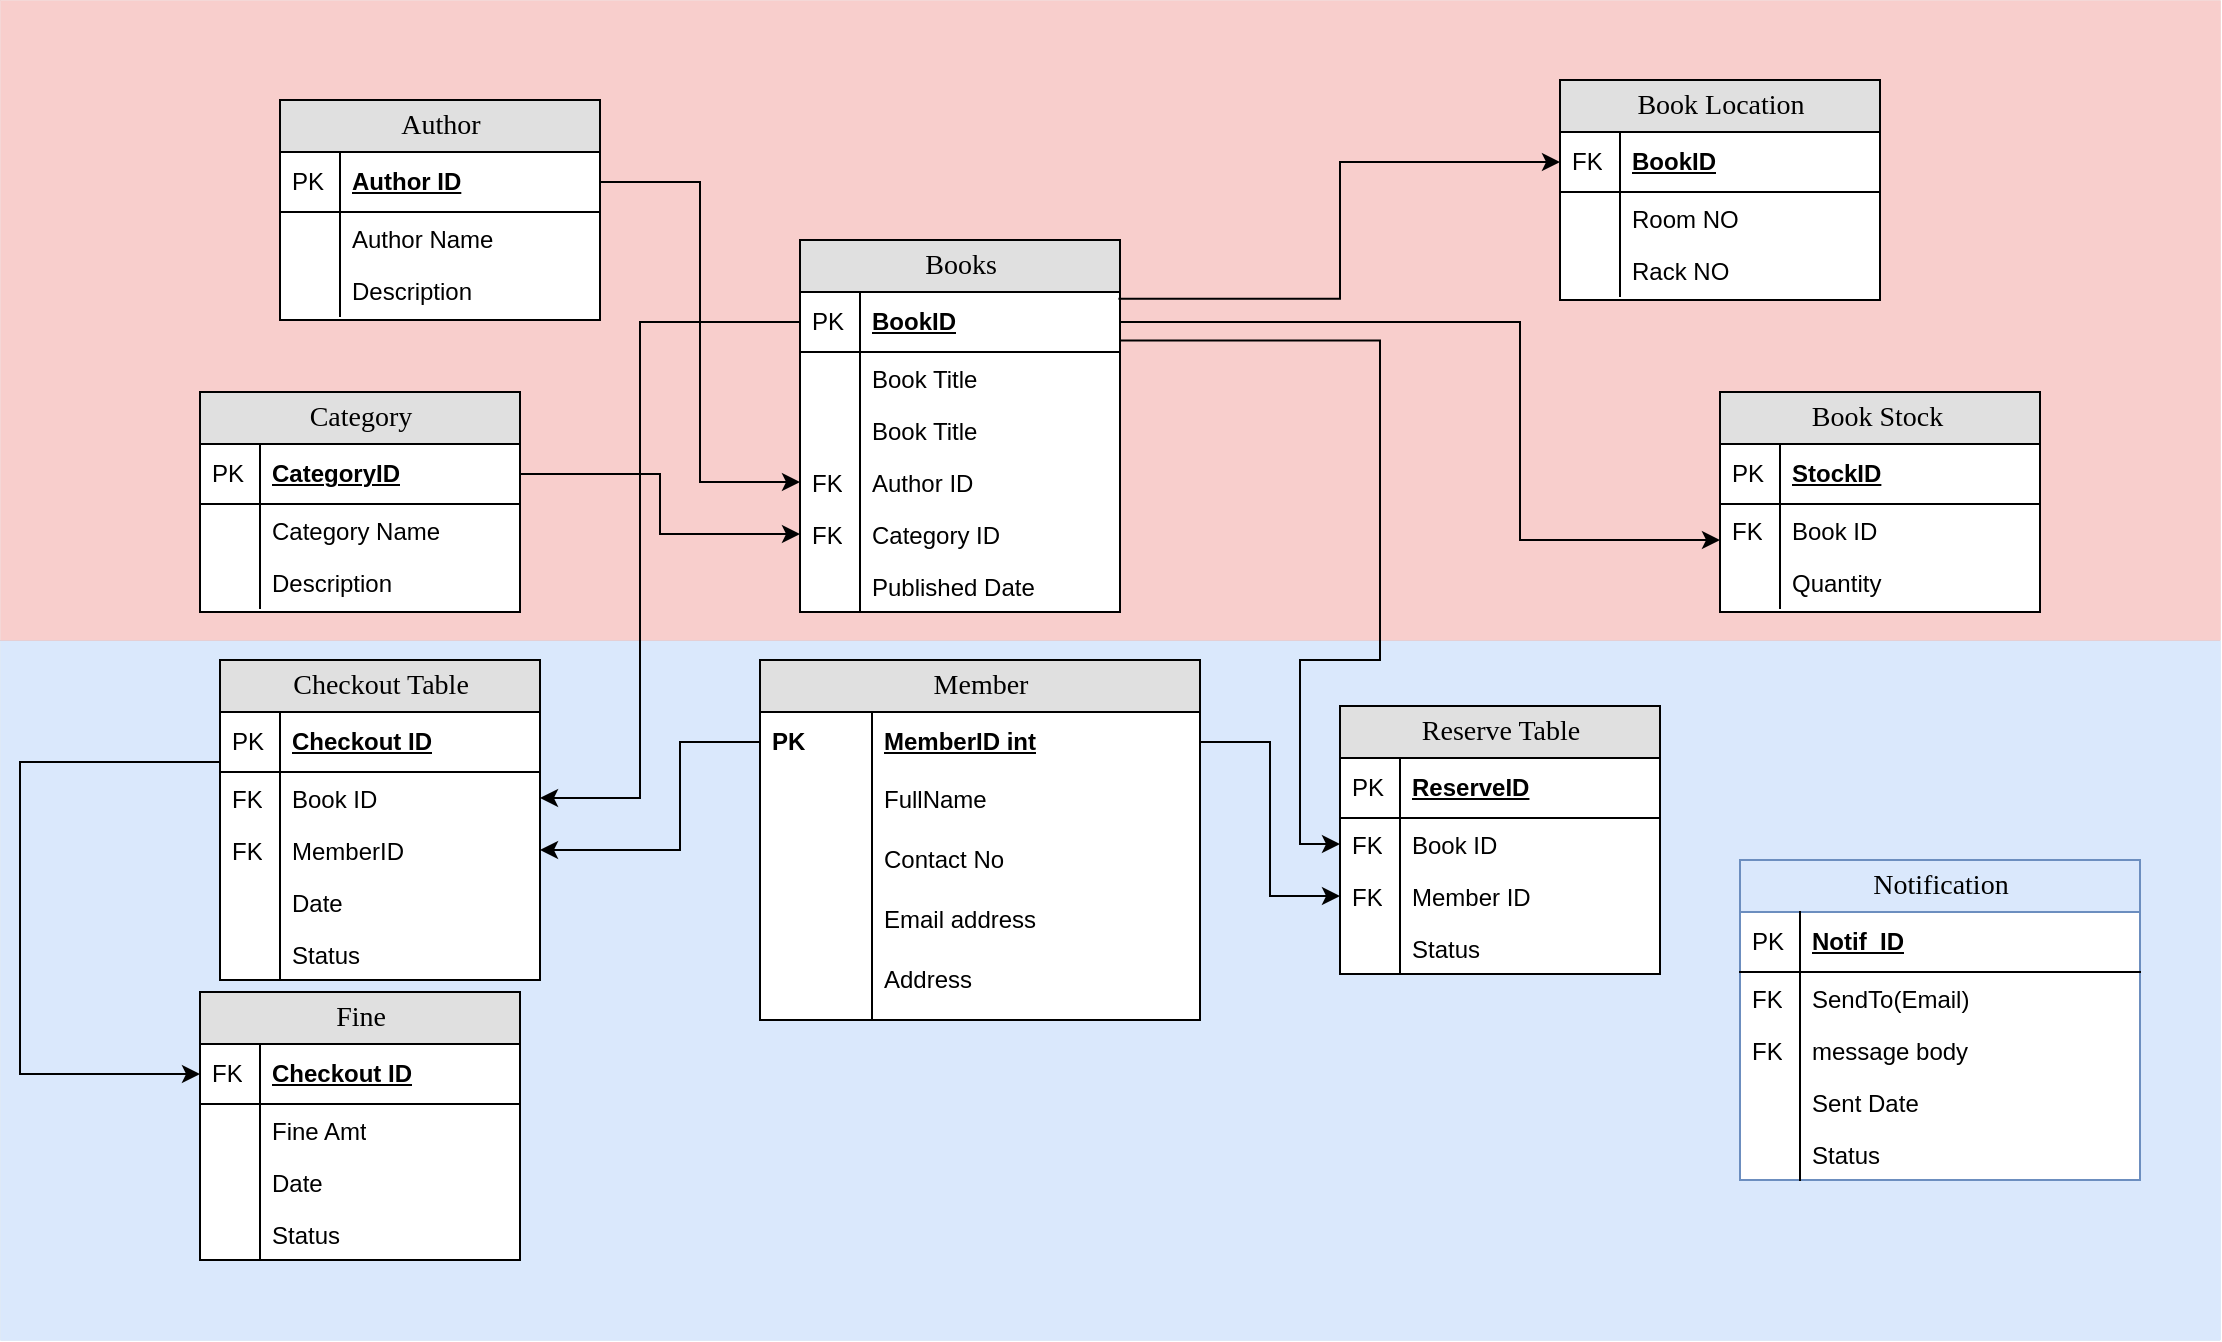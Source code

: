 <mxfile version="16.2.4" type="github">
  <diagram name="Page-1" id="e56a1550-8fbb-45ad-956c-1786394a9013">
    <mxGraphModel dx="1093" dy="1464" grid="1" gridSize="10" guides="1" tooltips="1" connect="1" arrows="1" fold="1" page="1" pageScale="1" pageWidth="1100" pageHeight="850" background="none" math="0" shadow="0">
      <root>
        <mxCell id="0" />
        <mxCell id="1" parent="0" />
        <mxCell id="zyqultt8QkaMkEBmk27H-129" value="" style="rounded=0;whiteSpace=wrap;html=1;fillColor=#dae8fc;strokeColor=#6c8ebf;strokeWidth=0;" vertex="1" parent="1">
          <mxGeometry x="10" y="270" width="1110" height="350" as="geometry" />
        </mxCell>
        <mxCell id="zyqultt8QkaMkEBmk27H-127" value="" style="rounded=0;whiteSpace=wrap;html=1;fillColor=#f8cecc;strokeColor=#b85450;strokeWidth=0;" vertex="1" parent="1">
          <mxGeometry x="10" y="-50" width="1110" height="320" as="geometry" />
        </mxCell>
        <mxCell id="2e49270ec7c68f3f-1" value="Member" style="swimlane;html=1;fontStyle=0;childLayout=stackLayout;horizontal=1;startSize=26;fillColor=#e0e0e0;horizontalStack=0;resizeParent=1;resizeLast=0;collapsible=1;marginBottom=0;swimlaneFillColor=#ffffff;align=center;rounded=0;shadow=0;comic=0;labelBackgroundColor=none;strokeWidth=1;fontFamily=Verdana;fontSize=14" parent="1" vertex="1">
          <mxGeometry x="390" y="280" width="220" height="180" as="geometry" />
        </mxCell>
        <mxCell id="2e49270ec7c68f3f-2" value="MemberID int" style="shape=partialRectangle;top=0;left=0;right=0;bottom=0;html=1;align=left;verticalAlign=middle;fillColor=none;spacingLeft=60;spacingRight=4;whiteSpace=wrap;overflow=hidden;rotatable=0;points=[[0,0.5],[1,0.5]];portConstraint=eastwest;dropTarget=0;fontStyle=5;" parent="2e49270ec7c68f3f-1" vertex="1">
          <mxGeometry y="26" width="220" height="30" as="geometry" />
        </mxCell>
        <mxCell id="2e49270ec7c68f3f-3" value="PK" style="shape=partialRectangle;fontStyle=1;top=0;left=0;bottom=0;html=1;fillColor=none;align=left;verticalAlign=middle;spacingLeft=4;spacingRight=4;whiteSpace=wrap;overflow=hidden;rotatable=0;points=[];portConstraint=eastwest;part=1;" parent="2e49270ec7c68f3f-2" vertex="1" connectable="0">
          <mxGeometry width="56" height="30" as="geometry" />
        </mxCell>
        <mxCell id="2e49270ec7c68f3f-6" value="FullName" style="shape=partialRectangle;top=0;left=0;right=0;bottom=0;html=1;align=left;verticalAlign=top;fillColor=none;spacingLeft=60;spacingRight=4;whiteSpace=wrap;overflow=hidden;rotatable=0;points=[[0,0.5],[1,0.5]];portConstraint=eastwest;dropTarget=0;" parent="2e49270ec7c68f3f-1" vertex="1">
          <mxGeometry y="56" width="220" height="30" as="geometry" />
        </mxCell>
        <mxCell id="2e49270ec7c68f3f-7" value="" style="shape=partialRectangle;top=0;left=0;bottom=0;html=1;fillColor=none;align=left;verticalAlign=top;spacingLeft=4;spacingRight=4;whiteSpace=wrap;overflow=hidden;rotatable=0;points=[];portConstraint=eastwest;part=1;" parent="2e49270ec7c68f3f-6" vertex="1" connectable="0">
          <mxGeometry width="56" height="30" as="geometry" />
        </mxCell>
        <mxCell id="zyqultt8QkaMkEBmk27H-4" value="Contact No" style="shape=partialRectangle;top=0;left=0;right=0;bottom=0;html=1;align=left;verticalAlign=top;fillColor=none;spacingLeft=60;spacingRight=4;whiteSpace=wrap;overflow=hidden;rotatable=0;points=[[0,0.5],[1,0.5]];portConstraint=eastwest;dropTarget=0;" vertex="1" parent="2e49270ec7c68f3f-1">
          <mxGeometry y="86" width="220" height="30" as="geometry" />
        </mxCell>
        <mxCell id="zyqultt8QkaMkEBmk27H-5" value="" style="shape=partialRectangle;top=0;left=0;bottom=0;html=1;fillColor=none;align=left;verticalAlign=top;spacingLeft=4;spacingRight=4;whiteSpace=wrap;overflow=hidden;rotatable=0;points=[];portConstraint=eastwest;part=1;" vertex="1" connectable="0" parent="zyqultt8QkaMkEBmk27H-4">
          <mxGeometry width="56" height="30" as="geometry" />
        </mxCell>
        <mxCell id="zyqultt8QkaMkEBmk27H-6" value="Email address" style="shape=partialRectangle;top=0;left=0;right=0;bottom=0;html=1;align=left;verticalAlign=top;fillColor=none;spacingLeft=60;spacingRight=4;whiteSpace=wrap;overflow=hidden;rotatable=0;points=[[0,0.5],[1,0.5]];portConstraint=eastwest;dropTarget=0;" vertex="1" parent="2e49270ec7c68f3f-1">
          <mxGeometry y="116" width="220" height="30" as="geometry" />
        </mxCell>
        <mxCell id="zyqultt8QkaMkEBmk27H-7" value="" style="shape=partialRectangle;top=0;left=0;bottom=0;html=1;fillColor=none;align=left;verticalAlign=top;spacingLeft=4;spacingRight=4;whiteSpace=wrap;overflow=hidden;rotatable=0;points=[];portConstraint=eastwest;part=1;" vertex="1" connectable="0" parent="zyqultt8QkaMkEBmk27H-6">
          <mxGeometry width="56" height="30" as="geometry" />
        </mxCell>
        <mxCell id="zyqultt8QkaMkEBmk27H-8" value="Address" style="shape=partialRectangle;top=0;left=0;right=0;bottom=0;html=1;align=left;verticalAlign=top;fillColor=none;spacingLeft=60;spacingRight=4;whiteSpace=wrap;overflow=hidden;rotatable=0;points=[[0,0.5],[1,0.5]];portConstraint=eastwest;dropTarget=0;" vertex="1" parent="2e49270ec7c68f3f-1">
          <mxGeometry y="146" width="220" height="34" as="geometry" />
        </mxCell>
        <mxCell id="zyqultt8QkaMkEBmk27H-9" value="" style="shape=partialRectangle;top=0;left=0;bottom=0;html=1;fillColor=none;align=left;verticalAlign=top;spacingLeft=4;spacingRight=4;whiteSpace=wrap;overflow=hidden;rotatable=0;points=[];portConstraint=eastwest;part=1;" vertex="1" connectable="0" parent="zyqultt8QkaMkEBmk27H-8">
          <mxGeometry width="56" height="34" as="geometry" />
        </mxCell>
        <mxCell id="2e49270ec7c68f3f-8" value="Books" style="swimlane;html=1;fontStyle=0;childLayout=stackLayout;horizontal=1;startSize=26;fillColor=#e0e0e0;horizontalStack=0;resizeParent=1;resizeLast=0;collapsible=1;marginBottom=0;swimlaneFillColor=#ffffff;align=center;rounded=0;shadow=0;comic=0;labelBackgroundColor=none;strokeWidth=1;fontFamily=Verdana;fontSize=14;swimlaneLine=1;" parent="1" vertex="1">
          <mxGeometry x="410" y="70" width="160" height="186" as="geometry" />
        </mxCell>
        <mxCell id="2e49270ec7c68f3f-9" value="BookID" style="shape=partialRectangle;top=0;left=0;right=0;bottom=1;html=1;align=left;verticalAlign=middle;fillColor=none;spacingLeft=34;spacingRight=4;whiteSpace=wrap;overflow=hidden;rotatable=0;points=[[0,0.5],[1,0.5]];portConstraint=eastwest;dropTarget=0;fontStyle=5;" parent="2e49270ec7c68f3f-8" vertex="1">
          <mxGeometry y="26" width="160" height="30" as="geometry" />
        </mxCell>
        <mxCell id="2e49270ec7c68f3f-10" value="PK" style="shape=partialRectangle;top=0;left=0;bottom=0;html=1;fillColor=none;align=left;verticalAlign=middle;spacingLeft=4;spacingRight=4;whiteSpace=wrap;overflow=hidden;rotatable=0;points=[];portConstraint=eastwest;part=1;" parent="2e49270ec7c68f3f-9" vertex="1" connectable="0">
          <mxGeometry width="30" height="30" as="geometry" />
        </mxCell>
        <mxCell id="zyqultt8QkaMkEBmk27H-36" value="Book Title" style="shape=partialRectangle;top=0;left=0;right=0;bottom=0;html=1;align=left;verticalAlign=top;fillColor=none;spacingLeft=34;spacingRight=4;whiteSpace=wrap;overflow=hidden;rotatable=0;points=[[0,0.5],[1,0.5]];portConstraint=eastwest;dropTarget=0;" vertex="1" parent="2e49270ec7c68f3f-8">
          <mxGeometry y="56" width="160" height="26" as="geometry" />
        </mxCell>
        <mxCell id="zyqultt8QkaMkEBmk27H-37" value="" style="shape=partialRectangle;top=0;left=0;bottom=0;html=1;fillColor=none;align=left;verticalAlign=top;spacingLeft=4;spacingRight=4;whiteSpace=wrap;overflow=hidden;rotatable=0;points=[];portConstraint=eastwest;part=1;" vertex="1" connectable="0" parent="zyqultt8QkaMkEBmk27H-36">
          <mxGeometry width="30" height="26" as="geometry" />
        </mxCell>
        <mxCell id="2e49270ec7c68f3f-11" value="Book Title" style="shape=partialRectangle;top=0;left=0;right=0;bottom=0;html=1;align=left;verticalAlign=top;fillColor=none;spacingLeft=34;spacingRight=4;whiteSpace=wrap;overflow=hidden;rotatable=0;points=[[0,0.5],[1,0.5]];portConstraint=eastwest;dropTarget=0;" parent="2e49270ec7c68f3f-8" vertex="1">
          <mxGeometry y="82" width="160" height="26" as="geometry" />
        </mxCell>
        <mxCell id="2e49270ec7c68f3f-12" value="" style="shape=partialRectangle;top=0;left=0;bottom=0;html=1;fillColor=none;align=left;verticalAlign=top;spacingLeft=4;spacingRight=4;whiteSpace=wrap;overflow=hidden;rotatable=0;points=[];portConstraint=eastwest;part=1;" parent="2e49270ec7c68f3f-11" vertex="1" connectable="0">
          <mxGeometry width="30" height="26" as="geometry" />
        </mxCell>
        <mxCell id="2e49270ec7c68f3f-13" value="Author ID" style="shape=partialRectangle;top=0;left=0;right=0;bottom=0;html=1;align=left;verticalAlign=top;fillColor=none;spacingLeft=34;spacingRight=4;whiteSpace=wrap;overflow=hidden;rotatable=0;points=[[0,0.5],[1,0.5]];portConstraint=eastwest;dropTarget=0;" parent="2e49270ec7c68f3f-8" vertex="1">
          <mxGeometry y="108" width="160" height="26" as="geometry" />
        </mxCell>
        <mxCell id="2e49270ec7c68f3f-14" value="FK" style="shape=partialRectangle;top=0;left=0;bottom=0;html=1;fillColor=none;align=left;verticalAlign=top;spacingLeft=4;spacingRight=4;whiteSpace=wrap;overflow=hidden;rotatable=0;points=[];portConstraint=eastwest;part=1;" parent="2e49270ec7c68f3f-13" vertex="1" connectable="0">
          <mxGeometry width="30" height="26" as="geometry" />
        </mxCell>
        <mxCell id="2e49270ec7c68f3f-15" value="Category ID" style="shape=partialRectangle;top=0;left=0;right=0;bottom=0;html=1;align=left;verticalAlign=top;fillColor=none;spacingLeft=34;spacingRight=4;whiteSpace=wrap;overflow=hidden;rotatable=0;points=[[0,0.5],[1,0.5]];portConstraint=eastwest;dropTarget=0;" parent="2e49270ec7c68f3f-8" vertex="1">
          <mxGeometry y="134" width="160" height="26" as="geometry" />
        </mxCell>
        <mxCell id="2e49270ec7c68f3f-16" value="FK" style="shape=partialRectangle;top=0;left=0;bottom=0;html=1;fillColor=none;align=left;verticalAlign=top;spacingLeft=4;spacingRight=4;whiteSpace=wrap;overflow=hidden;rotatable=0;points=[];portConstraint=eastwest;part=1;" parent="2e49270ec7c68f3f-15" vertex="1" connectable="0">
          <mxGeometry width="30" height="26" as="geometry" />
        </mxCell>
        <mxCell id="zyqultt8QkaMkEBmk27H-10" value="Published Date" style="shape=partialRectangle;top=0;left=0;right=0;bottom=0;html=1;align=left;verticalAlign=top;fillColor=none;spacingLeft=34;spacingRight=4;whiteSpace=wrap;overflow=hidden;rotatable=0;points=[[0,0.5],[1,0.5]];portConstraint=eastwest;dropTarget=0;" vertex="1" parent="2e49270ec7c68f3f-8">
          <mxGeometry y="160" width="160" height="26" as="geometry" />
        </mxCell>
        <mxCell id="zyqultt8QkaMkEBmk27H-11" value="" style="shape=partialRectangle;top=0;left=0;bottom=0;html=1;fillColor=none;align=left;verticalAlign=top;spacingLeft=4;spacingRight=4;whiteSpace=wrap;overflow=hidden;rotatable=0;points=[];portConstraint=eastwest;part=1;" vertex="1" connectable="0" parent="zyqultt8QkaMkEBmk27H-10">
          <mxGeometry width="30" height="26" as="geometry" />
        </mxCell>
        <mxCell id="zyqultt8QkaMkEBmk27H-24" value="Book Location" style="swimlane;html=1;fontStyle=0;childLayout=stackLayout;horizontal=1;startSize=26;fillColor=#e0e0e0;horizontalStack=0;resizeParent=1;resizeLast=0;collapsible=1;marginBottom=0;swimlaneFillColor=#ffffff;align=center;rounded=0;shadow=0;comic=0;labelBackgroundColor=none;strokeWidth=1;fontFamily=Verdana;fontSize=14;swimlaneLine=1;" vertex="1" parent="1">
          <mxGeometry x="790" y="-10" width="160" height="110" as="geometry" />
        </mxCell>
        <mxCell id="zyqultt8QkaMkEBmk27H-25" value="BookID" style="shape=partialRectangle;top=0;left=0;right=0;bottom=1;html=1;align=left;verticalAlign=middle;fillColor=none;spacingLeft=34;spacingRight=4;whiteSpace=wrap;overflow=hidden;rotatable=0;points=[[0,0.5],[1,0.5]];portConstraint=eastwest;dropTarget=0;fontStyle=5;" vertex="1" parent="zyqultt8QkaMkEBmk27H-24">
          <mxGeometry y="26" width="160" height="30" as="geometry" />
        </mxCell>
        <mxCell id="zyqultt8QkaMkEBmk27H-26" value="FK" style="shape=partialRectangle;top=0;left=0;bottom=0;html=1;fillColor=none;align=left;verticalAlign=middle;spacingLeft=4;spacingRight=4;whiteSpace=wrap;overflow=hidden;rotatable=0;points=[];portConstraint=eastwest;part=1;" vertex="1" connectable="0" parent="zyqultt8QkaMkEBmk27H-25">
          <mxGeometry width="30" height="30" as="geometry" />
        </mxCell>
        <mxCell id="zyqultt8QkaMkEBmk27H-27" value="Room NO" style="shape=partialRectangle;top=0;left=0;right=0;bottom=0;html=1;align=left;verticalAlign=top;fillColor=none;spacingLeft=34;spacingRight=4;whiteSpace=wrap;overflow=hidden;rotatable=0;points=[[0,0.5],[1,0.5]];portConstraint=eastwest;dropTarget=0;" vertex="1" parent="zyqultt8QkaMkEBmk27H-24">
          <mxGeometry y="56" width="160" height="26" as="geometry" />
        </mxCell>
        <mxCell id="zyqultt8QkaMkEBmk27H-28" value="" style="shape=partialRectangle;top=0;left=0;bottom=0;html=1;fillColor=none;align=left;verticalAlign=top;spacingLeft=4;spacingRight=4;whiteSpace=wrap;overflow=hidden;rotatable=0;points=[];portConstraint=eastwest;part=1;" vertex="1" connectable="0" parent="zyqultt8QkaMkEBmk27H-27">
          <mxGeometry width="30" height="26" as="geometry" />
        </mxCell>
        <mxCell id="zyqultt8QkaMkEBmk27H-29" value="Rack NO" style="shape=partialRectangle;top=0;left=0;right=0;bottom=0;html=1;align=left;verticalAlign=top;fillColor=none;spacingLeft=34;spacingRight=4;whiteSpace=wrap;overflow=hidden;rotatable=0;points=[[0,0.5],[1,0.5]];portConstraint=eastwest;dropTarget=0;" vertex="1" parent="zyqultt8QkaMkEBmk27H-24">
          <mxGeometry y="82" width="160" height="26" as="geometry" />
        </mxCell>
        <mxCell id="zyqultt8QkaMkEBmk27H-30" value="" style="shape=partialRectangle;top=0;left=0;bottom=0;html=1;fillColor=none;align=left;verticalAlign=top;spacingLeft=4;spacingRight=4;whiteSpace=wrap;overflow=hidden;rotatable=0;points=[];portConstraint=eastwest;part=1;" vertex="1" connectable="0" parent="zyqultt8QkaMkEBmk27H-29">
          <mxGeometry width="30" height="26" as="geometry" />
        </mxCell>
        <mxCell id="zyqultt8QkaMkEBmk27H-35" style="edgeStyle=orthogonalEdgeStyle;rounded=0;orthogonalLoop=1;jettySize=auto;html=1;exitX=0.995;exitY=0.113;exitDx=0;exitDy=0;exitPerimeter=0;entryX=0;entryY=0.5;entryDx=0;entryDy=0;" edge="1" parent="1" source="2e49270ec7c68f3f-9" target="zyqultt8QkaMkEBmk27H-25">
          <mxGeometry relative="1" as="geometry">
            <mxPoint x="750" y="39" as="targetPoint" />
          </mxGeometry>
        </mxCell>
        <mxCell id="zyqultt8QkaMkEBmk27H-41" value="Category" style="swimlane;html=1;fontStyle=0;childLayout=stackLayout;horizontal=1;startSize=26;fillColor=#e0e0e0;horizontalStack=0;resizeParent=1;resizeLast=0;collapsible=1;marginBottom=0;swimlaneFillColor=#ffffff;align=center;rounded=0;shadow=0;comic=0;labelBackgroundColor=none;strokeWidth=1;fontFamily=Verdana;fontSize=14;swimlaneLine=1;" vertex="1" parent="1">
          <mxGeometry x="110" y="146" width="160" height="110" as="geometry" />
        </mxCell>
        <mxCell id="zyqultt8QkaMkEBmk27H-42" value="CategoryID" style="shape=partialRectangle;top=0;left=0;right=0;bottom=1;html=1;align=left;verticalAlign=middle;fillColor=none;spacingLeft=34;spacingRight=4;whiteSpace=wrap;overflow=hidden;rotatable=0;points=[[0,0.5],[1,0.5]];portConstraint=eastwest;dropTarget=0;fontStyle=5;" vertex="1" parent="zyqultt8QkaMkEBmk27H-41">
          <mxGeometry y="26" width="160" height="30" as="geometry" />
        </mxCell>
        <mxCell id="zyqultt8QkaMkEBmk27H-43" value="PK" style="shape=partialRectangle;top=0;left=0;bottom=0;html=1;fillColor=none;align=left;verticalAlign=middle;spacingLeft=4;spacingRight=4;whiteSpace=wrap;overflow=hidden;rotatable=0;points=[];portConstraint=eastwest;part=1;" vertex="1" connectable="0" parent="zyqultt8QkaMkEBmk27H-42">
          <mxGeometry width="30" height="30" as="geometry" />
        </mxCell>
        <mxCell id="zyqultt8QkaMkEBmk27H-44" value="Category Name" style="shape=partialRectangle;top=0;left=0;right=0;bottom=0;html=1;align=left;verticalAlign=top;fillColor=none;spacingLeft=34;spacingRight=4;whiteSpace=wrap;overflow=hidden;rotatable=0;points=[[0,0.5],[1,0.5]];portConstraint=eastwest;dropTarget=0;" vertex="1" parent="zyqultt8QkaMkEBmk27H-41">
          <mxGeometry y="56" width="160" height="26" as="geometry" />
        </mxCell>
        <mxCell id="zyqultt8QkaMkEBmk27H-45" value="" style="shape=partialRectangle;top=0;left=0;bottom=0;html=1;fillColor=none;align=left;verticalAlign=top;spacingLeft=4;spacingRight=4;whiteSpace=wrap;overflow=hidden;rotatable=0;points=[];portConstraint=eastwest;part=1;" vertex="1" connectable="0" parent="zyqultt8QkaMkEBmk27H-44">
          <mxGeometry width="30" height="26" as="geometry" />
        </mxCell>
        <mxCell id="zyqultt8QkaMkEBmk27H-46" value="Description" style="shape=partialRectangle;top=0;left=0;right=0;bottom=0;html=1;align=left;verticalAlign=top;fillColor=none;spacingLeft=34;spacingRight=4;whiteSpace=wrap;overflow=hidden;rotatable=0;points=[[0,0.5],[1,0.5]];portConstraint=eastwest;dropTarget=0;" vertex="1" parent="zyqultt8QkaMkEBmk27H-41">
          <mxGeometry y="82" width="160" height="26" as="geometry" />
        </mxCell>
        <mxCell id="zyqultt8QkaMkEBmk27H-47" value="" style="shape=partialRectangle;top=0;left=0;bottom=0;html=1;fillColor=none;align=left;verticalAlign=top;spacingLeft=4;spacingRight=4;whiteSpace=wrap;overflow=hidden;rotatable=0;points=[];portConstraint=eastwest;part=1;" vertex="1" connectable="0" parent="zyqultt8QkaMkEBmk27H-46">
          <mxGeometry width="30" height="26" as="geometry" />
        </mxCell>
        <mxCell id="zyqultt8QkaMkEBmk27H-56" style="edgeStyle=orthogonalEdgeStyle;rounded=0;orthogonalLoop=1;jettySize=auto;html=1;exitX=1;exitY=0.5;exitDx=0;exitDy=0;" edge="1" parent="1" source="zyqultt8QkaMkEBmk27H-42" target="2e49270ec7c68f3f-15">
          <mxGeometry relative="1" as="geometry" />
        </mxCell>
        <mxCell id="zyqultt8QkaMkEBmk27H-57" value="Author" style="swimlane;html=1;fontStyle=0;childLayout=stackLayout;horizontal=1;startSize=26;fillColor=#e0e0e0;horizontalStack=0;resizeParent=1;resizeLast=0;collapsible=1;marginBottom=0;swimlaneFillColor=#ffffff;align=center;rounded=0;shadow=0;comic=0;labelBackgroundColor=none;strokeWidth=1;fontFamily=Verdana;fontSize=14;swimlaneLine=1;" vertex="1" parent="1">
          <mxGeometry x="150" width="160" height="110" as="geometry" />
        </mxCell>
        <mxCell id="zyqultt8QkaMkEBmk27H-58" value="Author ID" style="shape=partialRectangle;top=0;left=0;right=0;bottom=1;html=1;align=left;verticalAlign=middle;fillColor=none;spacingLeft=34;spacingRight=4;whiteSpace=wrap;overflow=hidden;rotatable=0;points=[[0,0.5],[1,0.5]];portConstraint=eastwest;dropTarget=0;fontStyle=5;" vertex="1" parent="zyqultt8QkaMkEBmk27H-57">
          <mxGeometry y="26" width="160" height="30" as="geometry" />
        </mxCell>
        <mxCell id="zyqultt8QkaMkEBmk27H-59" value="PK" style="shape=partialRectangle;top=0;left=0;bottom=0;html=1;fillColor=none;align=left;verticalAlign=middle;spacingLeft=4;spacingRight=4;whiteSpace=wrap;overflow=hidden;rotatable=0;points=[];portConstraint=eastwest;part=1;" vertex="1" connectable="0" parent="zyqultt8QkaMkEBmk27H-58">
          <mxGeometry width="30" height="30" as="geometry" />
        </mxCell>
        <mxCell id="zyqultt8QkaMkEBmk27H-60" value="Author Name" style="shape=partialRectangle;top=0;left=0;right=0;bottom=0;html=1;align=left;verticalAlign=top;fillColor=none;spacingLeft=34;spacingRight=4;whiteSpace=wrap;overflow=hidden;rotatable=0;points=[[0,0.5],[1,0.5]];portConstraint=eastwest;dropTarget=0;" vertex="1" parent="zyqultt8QkaMkEBmk27H-57">
          <mxGeometry y="56" width="160" height="26" as="geometry" />
        </mxCell>
        <mxCell id="zyqultt8QkaMkEBmk27H-61" value="" style="shape=partialRectangle;top=0;left=0;bottom=0;html=1;fillColor=none;align=left;verticalAlign=top;spacingLeft=4;spacingRight=4;whiteSpace=wrap;overflow=hidden;rotatable=0;points=[];portConstraint=eastwest;part=1;" vertex="1" connectable="0" parent="zyqultt8QkaMkEBmk27H-60">
          <mxGeometry width="30" height="26" as="geometry" />
        </mxCell>
        <mxCell id="zyqultt8QkaMkEBmk27H-62" value="Description" style="shape=partialRectangle;top=0;left=0;right=0;bottom=0;html=1;align=left;verticalAlign=top;fillColor=none;spacingLeft=34;spacingRight=4;whiteSpace=wrap;overflow=hidden;rotatable=0;points=[[0,0.5],[1,0.5]];portConstraint=eastwest;dropTarget=0;" vertex="1" parent="zyqultt8QkaMkEBmk27H-57">
          <mxGeometry y="82" width="160" height="26" as="geometry" />
        </mxCell>
        <mxCell id="zyqultt8QkaMkEBmk27H-63" value="" style="shape=partialRectangle;top=0;left=0;bottom=0;html=1;fillColor=none;align=left;verticalAlign=top;spacingLeft=4;spacingRight=4;whiteSpace=wrap;overflow=hidden;rotatable=0;points=[];portConstraint=eastwest;part=1;" vertex="1" connectable="0" parent="zyqultt8QkaMkEBmk27H-62">
          <mxGeometry width="30" height="26" as="geometry" />
        </mxCell>
        <mxCell id="zyqultt8QkaMkEBmk27H-64" style="edgeStyle=orthogonalEdgeStyle;rounded=0;orthogonalLoop=1;jettySize=auto;html=1;exitX=1;exitY=0.5;exitDx=0;exitDy=0;entryX=0;entryY=0.5;entryDx=0;entryDy=0;" edge="1" parent="1" source="zyqultt8QkaMkEBmk27H-58" target="2e49270ec7c68f3f-13">
          <mxGeometry relative="1" as="geometry" />
        </mxCell>
        <mxCell id="zyqultt8QkaMkEBmk27H-65" value="Book Stock&amp;nbsp;" style="swimlane;html=1;fontStyle=0;childLayout=stackLayout;horizontal=1;startSize=26;fillColor=#e0e0e0;horizontalStack=0;resizeParent=1;resizeLast=0;collapsible=1;marginBottom=0;swimlaneFillColor=#ffffff;align=center;rounded=0;shadow=0;comic=0;labelBackgroundColor=none;strokeWidth=1;fontFamily=Verdana;fontSize=14;swimlaneLine=1;" vertex="1" parent="1">
          <mxGeometry x="870" y="146" width="160" height="110" as="geometry" />
        </mxCell>
        <mxCell id="zyqultt8QkaMkEBmk27H-66" value="StockID" style="shape=partialRectangle;top=0;left=0;right=0;bottom=1;html=1;align=left;verticalAlign=middle;fillColor=none;spacingLeft=34;spacingRight=4;whiteSpace=wrap;overflow=hidden;rotatable=0;points=[[0,0.5],[1,0.5]];portConstraint=eastwest;dropTarget=0;fontStyle=5;" vertex="1" parent="zyqultt8QkaMkEBmk27H-65">
          <mxGeometry y="26" width="160" height="30" as="geometry" />
        </mxCell>
        <mxCell id="zyqultt8QkaMkEBmk27H-67" value="PK" style="shape=partialRectangle;top=0;left=0;bottom=0;html=1;fillColor=none;align=left;verticalAlign=middle;spacingLeft=4;spacingRight=4;whiteSpace=wrap;overflow=hidden;rotatable=0;points=[];portConstraint=eastwest;part=1;" vertex="1" connectable="0" parent="zyqultt8QkaMkEBmk27H-66">
          <mxGeometry width="30" height="30" as="geometry" />
        </mxCell>
        <mxCell id="zyqultt8QkaMkEBmk27H-68" value="Book ID" style="shape=partialRectangle;top=0;left=0;right=0;bottom=0;html=1;align=left;verticalAlign=top;fillColor=none;spacingLeft=34;spacingRight=4;whiteSpace=wrap;overflow=hidden;rotatable=0;points=[[0,0.5],[1,0.5]];portConstraint=eastwest;dropTarget=0;" vertex="1" parent="zyqultt8QkaMkEBmk27H-65">
          <mxGeometry y="56" width="160" height="26" as="geometry" />
        </mxCell>
        <mxCell id="zyqultt8QkaMkEBmk27H-69" value="FK" style="shape=partialRectangle;top=0;left=0;bottom=0;html=1;fillColor=none;align=left;verticalAlign=top;spacingLeft=4;spacingRight=4;whiteSpace=wrap;overflow=hidden;rotatable=0;points=[];portConstraint=eastwest;part=1;" vertex="1" connectable="0" parent="zyqultt8QkaMkEBmk27H-68">
          <mxGeometry width="30" height="26" as="geometry" />
        </mxCell>
        <mxCell id="zyqultt8QkaMkEBmk27H-70" value="Quantity" style="shape=partialRectangle;top=0;left=0;right=0;bottom=0;html=1;align=left;verticalAlign=top;fillColor=none;spacingLeft=34;spacingRight=4;whiteSpace=wrap;overflow=hidden;rotatable=0;points=[[0,0.5],[1,0.5]];portConstraint=eastwest;dropTarget=0;" vertex="1" parent="zyqultt8QkaMkEBmk27H-65">
          <mxGeometry y="82" width="160" height="26" as="geometry" />
        </mxCell>
        <mxCell id="zyqultt8QkaMkEBmk27H-71" value="" style="shape=partialRectangle;top=0;left=0;bottom=0;html=1;fillColor=none;align=left;verticalAlign=top;spacingLeft=4;spacingRight=4;whiteSpace=wrap;overflow=hidden;rotatable=0;points=[];portConstraint=eastwest;part=1;" vertex="1" connectable="0" parent="zyqultt8QkaMkEBmk27H-70">
          <mxGeometry width="30" height="26" as="geometry" />
        </mxCell>
        <mxCell id="zyqultt8QkaMkEBmk27H-73" value="Reserve Table" style="swimlane;html=1;fontStyle=0;childLayout=stackLayout;horizontal=1;startSize=26;fillColor=#e0e0e0;horizontalStack=0;resizeParent=1;resizeLast=0;collapsible=1;marginBottom=0;swimlaneFillColor=#ffffff;align=center;rounded=0;shadow=0;comic=0;labelBackgroundColor=none;strokeWidth=1;fontFamily=Verdana;fontSize=14;swimlaneLine=1;" vertex="1" parent="1">
          <mxGeometry x="680" y="303" width="160" height="134" as="geometry" />
        </mxCell>
        <mxCell id="zyqultt8QkaMkEBmk27H-74" value="ReserveID" style="shape=partialRectangle;top=0;left=0;right=0;bottom=1;html=1;align=left;verticalAlign=middle;fillColor=none;spacingLeft=34;spacingRight=4;whiteSpace=wrap;overflow=hidden;rotatable=0;points=[[0,0.5],[1,0.5]];portConstraint=eastwest;dropTarget=0;fontStyle=5;" vertex="1" parent="zyqultt8QkaMkEBmk27H-73">
          <mxGeometry y="26" width="160" height="30" as="geometry" />
        </mxCell>
        <mxCell id="zyqultt8QkaMkEBmk27H-75" value="PK" style="shape=partialRectangle;top=0;left=0;bottom=0;html=1;fillColor=none;align=left;verticalAlign=middle;spacingLeft=4;spacingRight=4;whiteSpace=wrap;overflow=hidden;rotatable=0;points=[];portConstraint=eastwest;part=1;" vertex="1" connectable="0" parent="zyqultt8QkaMkEBmk27H-74">
          <mxGeometry width="30" height="30" as="geometry" />
        </mxCell>
        <mxCell id="zyqultt8QkaMkEBmk27H-76" value="Book ID" style="shape=partialRectangle;top=0;left=0;right=0;bottom=0;html=1;align=left;verticalAlign=top;fillColor=none;spacingLeft=34;spacingRight=4;whiteSpace=wrap;overflow=hidden;rotatable=0;points=[[0,0.5],[1,0.5]];portConstraint=eastwest;dropTarget=0;" vertex="1" parent="zyqultt8QkaMkEBmk27H-73">
          <mxGeometry y="56" width="160" height="26" as="geometry" />
        </mxCell>
        <mxCell id="zyqultt8QkaMkEBmk27H-77" value="FK" style="shape=partialRectangle;top=0;left=0;bottom=0;html=1;fillColor=none;align=left;verticalAlign=top;spacingLeft=4;spacingRight=4;whiteSpace=wrap;overflow=hidden;rotatable=0;points=[];portConstraint=eastwest;part=1;" vertex="1" connectable="0" parent="zyqultt8QkaMkEBmk27H-76">
          <mxGeometry width="30" height="26" as="geometry" />
        </mxCell>
        <mxCell id="zyqultt8QkaMkEBmk27H-78" value="Member ID" style="shape=partialRectangle;top=0;left=0;right=0;bottom=0;html=1;align=left;verticalAlign=top;fillColor=none;spacingLeft=34;spacingRight=4;whiteSpace=wrap;overflow=hidden;rotatable=0;points=[[0,0.5],[1,0.5]];portConstraint=eastwest;dropTarget=0;" vertex="1" parent="zyqultt8QkaMkEBmk27H-73">
          <mxGeometry y="82" width="160" height="26" as="geometry" />
        </mxCell>
        <mxCell id="zyqultt8QkaMkEBmk27H-79" value="FK" style="shape=partialRectangle;top=0;left=0;bottom=0;html=1;fillColor=none;align=left;verticalAlign=top;spacingLeft=4;spacingRight=4;whiteSpace=wrap;overflow=hidden;rotatable=0;points=[];portConstraint=eastwest;part=1;" vertex="1" connectable="0" parent="zyqultt8QkaMkEBmk27H-78">
          <mxGeometry width="30" height="26" as="geometry" />
        </mxCell>
        <mxCell id="zyqultt8QkaMkEBmk27H-80" value="Status" style="shape=partialRectangle;top=0;left=0;right=0;bottom=0;html=1;align=left;verticalAlign=top;fillColor=none;spacingLeft=34;spacingRight=4;whiteSpace=wrap;overflow=hidden;rotatable=0;points=[[0,0.5],[1,0.5]];portConstraint=eastwest;dropTarget=0;" vertex="1" parent="zyqultt8QkaMkEBmk27H-73">
          <mxGeometry y="108" width="160" height="26" as="geometry" />
        </mxCell>
        <mxCell id="zyqultt8QkaMkEBmk27H-81" value="" style="shape=partialRectangle;top=0;left=0;bottom=0;html=1;fillColor=none;align=left;verticalAlign=top;spacingLeft=4;spacingRight=4;whiteSpace=wrap;overflow=hidden;rotatable=0;points=[];portConstraint=eastwest;part=1;" vertex="1" connectable="0" parent="zyqultt8QkaMkEBmk27H-80">
          <mxGeometry width="30" height="26" as="geometry" />
        </mxCell>
        <mxCell id="zyqultt8QkaMkEBmk27H-82" style="edgeStyle=orthogonalEdgeStyle;rounded=0;orthogonalLoop=1;jettySize=auto;html=1;exitX=1;exitY=0.5;exitDx=0;exitDy=0;entryX=0;entryY=0.5;entryDx=0;entryDy=0;" edge="1" parent="1" source="2e49270ec7c68f3f-2" target="zyqultt8QkaMkEBmk27H-78">
          <mxGeometry relative="1" as="geometry" />
        </mxCell>
        <mxCell id="zyqultt8QkaMkEBmk27H-83" style="edgeStyle=orthogonalEdgeStyle;rounded=0;orthogonalLoop=1;jettySize=auto;html=1;exitX=1;exitY=0.5;exitDx=0;exitDy=0;" edge="1" parent="1" source="2e49270ec7c68f3f-9" target="zyqultt8QkaMkEBmk27H-68">
          <mxGeometry relative="1" as="geometry">
            <Array as="points">
              <mxPoint x="770" y="111" />
              <mxPoint x="770" y="220" />
            </Array>
          </mxGeometry>
        </mxCell>
        <mxCell id="zyqultt8QkaMkEBmk27H-84" style="edgeStyle=orthogonalEdgeStyle;rounded=0;orthogonalLoop=1;jettySize=auto;html=1;exitX=1;exitY=0.807;exitDx=0;exitDy=0;exitPerimeter=0;entryX=0;entryY=0.5;entryDx=0;entryDy=0;" edge="1" parent="1" source="2e49270ec7c68f3f-9" target="zyqultt8QkaMkEBmk27H-76">
          <mxGeometry relative="1" as="geometry">
            <mxPoint x="700" y="150" as="sourcePoint" />
            <mxPoint x="490" y="300" as="targetPoint" />
            <Array as="points">
              <mxPoint x="700" y="120" />
              <mxPoint x="700" y="280" />
              <mxPoint x="660" y="280" />
              <mxPoint x="660" y="372" />
            </Array>
          </mxGeometry>
        </mxCell>
        <mxCell id="zyqultt8QkaMkEBmk27H-86" value="Checkout Table" style="swimlane;html=1;fontStyle=0;childLayout=stackLayout;horizontal=1;startSize=26;fillColor=#e0e0e0;horizontalStack=0;resizeParent=1;resizeLast=0;collapsible=1;marginBottom=0;swimlaneFillColor=#ffffff;align=center;rounded=0;shadow=0;comic=0;labelBackgroundColor=none;strokeWidth=1;fontFamily=Verdana;fontSize=14;swimlaneLine=1;" vertex="1" parent="1">
          <mxGeometry x="120" y="280" width="160" height="160" as="geometry" />
        </mxCell>
        <mxCell id="zyqultt8QkaMkEBmk27H-87" value="Checkout ID" style="shape=partialRectangle;top=0;left=0;right=0;bottom=1;html=1;align=left;verticalAlign=middle;fillColor=none;spacingLeft=34;spacingRight=4;whiteSpace=wrap;overflow=hidden;rotatable=0;points=[[0,0.5],[1,0.5]];portConstraint=eastwest;dropTarget=0;fontStyle=5;" vertex="1" parent="zyqultt8QkaMkEBmk27H-86">
          <mxGeometry y="26" width="160" height="30" as="geometry" />
        </mxCell>
        <mxCell id="zyqultt8QkaMkEBmk27H-88" value="PK" style="shape=partialRectangle;top=0;left=0;bottom=0;html=1;fillColor=none;align=left;verticalAlign=middle;spacingLeft=4;spacingRight=4;whiteSpace=wrap;overflow=hidden;rotatable=0;points=[];portConstraint=eastwest;part=1;" vertex="1" connectable="0" parent="zyqultt8QkaMkEBmk27H-87">
          <mxGeometry width="30" height="30" as="geometry" />
        </mxCell>
        <mxCell id="zyqultt8QkaMkEBmk27H-89" value="Book ID" style="shape=partialRectangle;top=0;left=0;right=0;bottom=0;html=1;align=left;verticalAlign=top;fillColor=none;spacingLeft=34;spacingRight=4;whiteSpace=wrap;overflow=hidden;rotatable=0;points=[[0,0.5],[1,0.5]];portConstraint=eastwest;dropTarget=0;" vertex="1" parent="zyqultt8QkaMkEBmk27H-86">
          <mxGeometry y="56" width="160" height="26" as="geometry" />
        </mxCell>
        <mxCell id="zyqultt8QkaMkEBmk27H-90" value="FK" style="shape=partialRectangle;top=0;left=0;bottom=0;html=1;fillColor=none;align=left;verticalAlign=top;spacingLeft=4;spacingRight=4;whiteSpace=wrap;overflow=hidden;rotatable=0;points=[];portConstraint=eastwest;part=1;" vertex="1" connectable="0" parent="zyqultt8QkaMkEBmk27H-89">
          <mxGeometry width="30" height="26" as="geometry" />
        </mxCell>
        <mxCell id="zyqultt8QkaMkEBmk27H-91" value="MemberID" style="shape=partialRectangle;top=0;left=0;right=0;bottom=0;html=1;align=left;verticalAlign=top;fillColor=none;spacingLeft=34;spacingRight=4;whiteSpace=wrap;overflow=hidden;rotatable=0;points=[[0,0.5],[1,0.5]];portConstraint=eastwest;dropTarget=0;" vertex="1" parent="zyqultt8QkaMkEBmk27H-86">
          <mxGeometry y="82" width="160" height="26" as="geometry" />
        </mxCell>
        <mxCell id="zyqultt8QkaMkEBmk27H-92" value="FK" style="shape=partialRectangle;top=0;left=0;bottom=0;html=1;fillColor=none;align=left;verticalAlign=top;spacingLeft=4;spacingRight=4;whiteSpace=wrap;overflow=hidden;rotatable=0;points=[];portConstraint=eastwest;part=1;" vertex="1" connectable="0" parent="zyqultt8QkaMkEBmk27H-91">
          <mxGeometry width="30" height="26" as="geometry" />
        </mxCell>
        <mxCell id="zyqultt8QkaMkEBmk27H-93" value="Date" style="shape=partialRectangle;top=0;left=0;right=0;bottom=0;html=1;align=left;verticalAlign=top;fillColor=none;spacingLeft=34;spacingRight=4;whiteSpace=wrap;overflow=hidden;rotatable=0;points=[[0,0.5],[1,0.5]];portConstraint=eastwest;dropTarget=0;" vertex="1" parent="zyqultt8QkaMkEBmk27H-86">
          <mxGeometry y="108" width="160" height="26" as="geometry" />
        </mxCell>
        <mxCell id="zyqultt8QkaMkEBmk27H-94" value="" style="shape=partialRectangle;top=0;left=0;bottom=0;html=1;fillColor=none;align=left;verticalAlign=top;spacingLeft=4;spacingRight=4;whiteSpace=wrap;overflow=hidden;rotatable=0;points=[];portConstraint=eastwest;part=1;" vertex="1" connectable="0" parent="zyqultt8QkaMkEBmk27H-93">
          <mxGeometry width="30" height="26" as="geometry" />
        </mxCell>
        <mxCell id="zyqultt8QkaMkEBmk27H-95" value="Status" style="shape=partialRectangle;top=0;left=0;right=0;bottom=0;html=1;align=left;verticalAlign=top;fillColor=none;spacingLeft=34;spacingRight=4;whiteSpace=wrap;overflow=hidden;rotatable=0;points=[[0,0.5],[1,0.5]];portConstraint=eastwest;dropTarget=0;" vertex="1" parent="zyqultt8QkaMkEBmk27H-86">
          <mxGeometry y="134" width="160" height="26" as="geometry" />
        </mxCell>
        <mxCell id="zyqultt8QkaMkEBmk27H-96" value="" style="shape=partialRectangle;top=0;left=0;bottom=0;html=1;fillColor=none;align=left;verticalAlign=top;spacingLeft=4;spacingRight=4;whiteSpace=wrap;overflow=hidden;rotatable=0;points=[];portConstraint=eastwest;part=1;" vertex="1" connectable="0" parent="zyqultt8QkaMkEBmk27H-95">
          <mxGeometry width="30" height="26" as="geometry" />
        </mxCell>
        <mxCell id="zyqultt8QkaMkEBmk27H-97" value="Fine" style="swimlane;html=1;fontStyle=0;childLayout=stackLayout;horizontal=1;startSize=26;fillColor=#e0e0e0;horizontalStack=0;resizeParent=1;resizeLast=0;collapsible=1;marginBottom=0;swimlaneFillColor=#ffffff;align=center;rounded=0;shadow=0;comic=0;labelBackgroundColor=none;strokeWidth=1;fontFamily=Verdana;fontSize=14;swimlaneLine=1;" vertex="1" parent="1">
          <mxGeometry x="110" y="446" width="160" height="134" as="geometry" />
        </mxCell>
        <mxCell id="zyqultt8QkaMkEBmk27H-98" value="Checkout ID" style="shape=partialRectangle;top=0;left=0;right=0;bottom=1;html=1;align=left;verticalAlign=middle;fillColor=none;spacingLeft=34;spacingRight=4;whiteSpace=wrap;overflow=hidden;rotatable=0;points=[[0,0.5],[1,0.5]];portConstraint=eastwest;dropTarget=0;fontStyle=5;" vertex="1" parent="zyqultt8QkaMkEBmk27H-97">
          <mxGeometry y="26" width="160" height="30" as="geometry" />
        </mxCell>
        <mxCell id="zyqultt8QkaMkEBmk27H-99" value="FK" style="shape=partialRectangle;top=0;left=0;bottom=0;html=1;fillColor=none;align=left;verticalAlign=middle;spacingLeft=4;spacingRight=4;whiteSpace=wrap;overflow=hidden;rotatable=0;points=[];portConstraint=eastwest;part=1;" vertex="1" connectable="0" parent="zyqultt8QkaMkEBmk27H-98">
          <mxGeometry width="30" height="30" as="geometry" />
        </mxCell>
        <mxCell id="zyqultt8QkaMkEBmk27H-100" value="Fine Amt" style="shape=partialRectangle;top=0;left=0;right=0;bottom=0;html=1;align=left;verticalAlign=top;fillColor=none;spacingLeft=34;spacingRight=4;whiteSpace=wrap;overflow=hidden;rotatable=0;points=[[0,0.5],[1,0.5]];portConstraint=eastwest;dropTarget=0;" vertex="1" parent="zyqultt8QkaMkEBmk27H-97">
          <mxGeometry y="56" width="160" height="26" as="geometry" />
        </mxCell>
        <mxCell id="zyqultt8QkaMkEBmk27H-101" value="" style="shape=partialRectangle;top=0;left=0;bottom=0;html=1;fillColor=none;align=left;verticalAlign=top;spacingLeft=4;spacingRight=4;whiteSpace=wrap;overflow=hidden;rotatable=0;points=[];portConstraint=eastwest;part=1;" vertex="1" connectable="0" parent="zyqultt8QkaMkEBmk27H-100">
          <mxGeometry width="30" height="26" as="geometry" />
        </mxCell>
        <mxCell id="zyqultt8QkaMkEBmk27H-104" value="Date" style="shape=partialRectangle;top=0;left=0;right=0;bottom=0;html=1;align=left;verticalAlign=top;fillColor=none;spacingLeft=34;spacingRight=4;whiteSpace=wrap;overflow=hidden;rotatable=0;points=[[0,0.5],[1,0.5]];portConstraint=eastwest;dropTarget=0;" vertex="1" parent="zyqultt8QkaMkEBmk27H-97">
          <mxGeometry y="82" width="160" height="26" as="geometry" />
        </mxCell>
        <mxCell id="zyqultt8QkaMkEBmk27H-105" value="" style="shape=partialRectangle;top=0;left=0;bottom=0;html=1;fillColor=none;align=left;verticalAlign=top;spacingLeft=4;spacingRight=4;whiteSpace=wrap;overflow=hidden;rotatable=0;points=[];portConstraint=eastwest;part=1;" vertex="1" connectable="0" parent="zyqultt8QkaMkEBmk27H-104">
          <mxGeometry width="30" height="26" as="geometry" />
        </mxCell>
        <mxCell id="zyqultt8QkaMkEBmk27H-106" value="Status" style="shape=partialRectangle;top=0;left=0;right=0;bottom=0;html=1;align=left;verticalAlign=top;fillColor=none;spacingLeft=34;spacingRight=4;whiteSpace=wrap;overflow=hidden;rotatable=0;points=[[0,0.5],[1,0.5]];portConstraint=eastwest;dropTarget=0;" vertex="1" parent="zyqultt8QkaMkEBmk27H-97">
          <mxGeometry y="108" width="160" height="26" as="geometry" />
        </mxCell>
        <mxCell id="zyqultt8QkaMkEBmk27H-107" value="" style="shape=partialRectangle;top=0;left=0;bottom=0;html=1;fillColor=none;align=left;verticalAlign=top;spacingLeft=4;spacingRight=4;whiteSpace=wrap;overflow=hidden;rotatable=0;points=[];portConstraint=eastwest;part=1;" vertex="1" connectable="0" parent="zyqultt8QkaMkEBmk27H-106">
          <mxGeometry width="30" height="26" as="geometry" />
        </mxCell>
        <mxCell id="zyqultt8QkaMkEBmk27H-112" style="edgeStyle=orthogonalEdgeStyle;rounded=0;orthogonalLoop=1;jettySize=auto;html=1;exitX=0;exitY=0.5;exitDx=0;exitDy=0;entryX=0;entryY=0.5;entryDx=0;entryDy=0;" edge="1" parent="1" source="zyqultt8QkaMkEBmk27H-87" target="zyqultt8QkaMkEBmk27H-98">
          <mxGeometry relative="1" as="geometry">
            <Array as="points">
              <mxPoint x="120" y="331" />
              <mxPoint x="20" y="331" />
              <mxPoint x="20" y="487" />
            </Array>
          </mxGeometry>
        </mxCell>
        <mxCell id="zyqultt8QkaMkEBmk27H-113" style="edgeStyle=orthogonalEdgeStyle;rounded=0;orthogonalLoop=1;jettySize=auto;html=1;exitX=0;exitY=0.5;exitDx=0;exitDy=0;entryX=1;entryY=0.5;entryDx=0;entryDy=0;" edge="1" parent="1" source="2e49270ec7c68f3f-9" target="zyqultt8QkaMkEBmk27H-89">
          <mxGeometry relative="1" as="geometry">
            <Array as="points">
              <mxPoint x="330" y="111" />
              <mxPoint x="330" y="349" />
            </Array>
          </mxGeometry>
        </mxCell>
        <mxCell id="zyqultt8QkaMkEBmk27H-115" style="edgeStyle=orthogonalEdgeStyle;rounded=0;orthogonalLoop=1;jettySize=auto;html=1;exitX=0;exitY=0.5;exitDx=0;exitDy=0;entryX=1;entryY=0.5;entryDx=0;entryDy=0;" edge="1" parent="1" source="2e49270ec7c68f3f-2" target="zyqultt8QkaMkEBmk27H-91">
          <mxGeometry relative="1" as="geometry">
            <Array as="points">
              <mxPoint x="350" y="321" />
              <mxPoint x="350" y="375" />
            </Array>
          </mxGeometry>
        </mxCell>
        <mxCell id="zyqultt8QkaMkEBmk27H-116" value="Notification" style="swimlane;html=1;fontStyle=0;childLayout=stackLayout;horizontal=1;startSize=26;fillColor=#dae8fc;horizontalStack=0;resizeParent=1;resizeLast=0;collapsible=1;marginBottom=0;swimlaneFillColor=#ffffff;align=center;rounded=0;shadow=0;comic=0;labelBackgroundColor=none;strokeWidth=1;fontFamily=Verdana;fontSize=14;swimlaneLine=1;strokeColor=#6c8ebf;" vertex="1" parent="1">
          <mxGeometry x="880" y="380" width="200" height="160" as="geometry" />
        </mxCell>
        <mxCell id="zyqultt8QkaMkEBmk27H-117" value="Notif_ID" style="shape=partialRectangle;top=0;left=0;right=0;bottom=1;html=1;align=left;verticalAlign=middle;fillColor=none;spacingLeft=34;spacingRight=4;whiteSpace=wrap;overflow=hidden;rotatable=0;points=[[0,0.5],[1,0.5]];portConstraint=eastwest;dropTarget=0;fontStyle=5;" vertex="1" parent="zyqultt8QkaMkEBmk27H-116">
          <mxGeometry y="26" width="200" height="30" as="geometry" />
        </mxCell>
        <mxCell id="zyqultt8QkaMkEBmk27H-118" value="PK" style="shape=partialRectangle;top=0;left=0;bottom=0;html=1;fillColor=none;align=left;verticalAlign=middle;spacingLeft=4;spacingRight=4;whiteSpace=wrap;overflow=hidden;rotatable=0;points=[];portConstraint=eastwest;part=1;" vertex="1" connectable="0" parent="zyqultt8QkaMkEBmk27H-117">
          <mxGeometry width="30" height="30" as="geometry" />
        </mxCell>
        <mxCell id="zyqultt8QkaMkEBmk27H-119" value="SendTo(Email)" style="shape=partialRectangle;top=0;left=0;right=0;bottom=0;html=1;align=left;verticalAlign=top;fillColor=none;spacingLeft=34;spacingRight=4;whiteSpace=wrap;overflow=hidden;rotatable=0;points=[[0,0.5],[1,0.5]];portConstraint=eastwest;dropTarget=0;" vertex="1" parent="zyqultt8QkaMkEBmk27H-116">
          <mxGeometry y="56" width="200" height="26" as="geometry" />
        </mxCell>
        <mxCell id="zyqultt8QkaMkEBmk27H-120" value="FK" style="shape=partialRectangle;top=0;left=0;bottom=0;html=1;fillColor=none;align=left;verticalAlign=top;spacingLeft=4;spacingRight=4;whiteSpace=wrap;overflow=hidden;rotatable=0;points=[];portConstraint=eastwest;part=1;" vertex="1" connectable="0" parent="zyqultt8QkaMkEBmk27H-119">
          <mxGeometry width="30" height="26" as="geometry" />
        </mxCell>
        <mxCell id="zyqultt8QkaMkEBmk27H-121" value="message body" style="shape=partialRectangle;top=0;left=0;right=0;bottom=0;html=1;align=left;verticalAlign=top;fillColor=none;spacingLeft=34;spacingRight=4;whiteSpace=wrap;overflow=hidden;rotatable=0;points=[[0,0.5],[1,0.5]];portConstraint=eastwest;dropTarget=0;" vertex="1" parent="zyqultt8QkaMkEBmk27H-116">
          <mxGeometry y="82" width="200" height="26" as="geometry" />
        </mxCell>
        <mxCell id="zyqultt8QkaMkEBmk27H-122" value="FK" style="shape=partialRectangle;top=0;left=0;bottom=0;html=1;fillColor=none;align=left;verticalAlign=top;spacingLeft=4;spacingRight=4;whiteSpace=wrap;overflow=hidden;rotatable=0;points=[];portConstraint=eastwest;part=1;" vertex="1" connectable="0" parent="zyqultt8QkaMkEBmk27H-121">
          <mxGeometry width="30" height="26" as="geometry" />
        </mxCell>
        <mxCell id="zyqultt8QkaMkEBmk27H-123" value="Sent Date" style="shape=partialRectangle;top=0;left=0;right=0;bottom=0;html=1;align=left;verticalAlign=top;fillColor=none;spacingLeft=34;spacingRight=4;whiteSpace=wrap;overflow=hidden;rotatable=0;points=[[0,0.5],[1,0.5]];portConstraint=eastwest;dropTarget=0;" vertex="1" parent="zyqultt8QkaMkEBmk27H-116">
          <mxGeometry y="108" width="200" height="26" as="geometry" />
        </mxCell>
        <mxCell id="zyqultt8QkaMkEBmk27H-124" value="" style="shape=partialRectangle;top=0;left=0;bottom=0;html=1;fillColor=none;align=left;verticalAlign=top;spacingLeft=4;spacingRight=4;whiteSpace=wrap;overflow=hidden;rotatable=0;points=[];portConstraint=eastwest;part=1;" vertex="1" connectable="0" parent="zyqultt8QkaMkEBmk27H-123">
          <mxGeometry width="30" height="26" as="geometry" />
        </mxCell>
        <mxCell id="zyqultt8QkaMkEBmk27H-125" value="Status" style="shape=partialRectangle;top=0;left=0;right=0;bottom=0;html=1;align=left;verticalAlign=top;fillColor=none;spacingLeft=34;spacingRight=4;whiteSpace=wrap;overflow=hidden;rotatable=0;points=[[0,0.5],[1,0.5]];portConstraint=eastwest;dropTarget=0;" vertex="1" parent="zyqultt8QkaMkEBmk27H-116">
          <mxGeometry y="134" width="200" height="26" as="geometry" />
        </mxCell>
        <mxCell id="zyqultt8QkaMkEBmk27H-126" value="" style="shape=partialRectangle;top=0;left=0;bottom=0;html=1;fillColor=none;align=left;verticalAlign=top;spacingLeft=4;spacingRight=4;whiteSpace=wrap;overflow=hidden;rotatable=0;points=[];portConstraint=eastwest;part=1;" vertex="1" connectable="0" parent="zyqultt8QkaMkEBmk27H-125">
          <mxGeometry width="30" height="26" as="geometry" />
        </mxCell>
      </root>
    </mxGraphModel>
  </diagram>
</mxfile>

